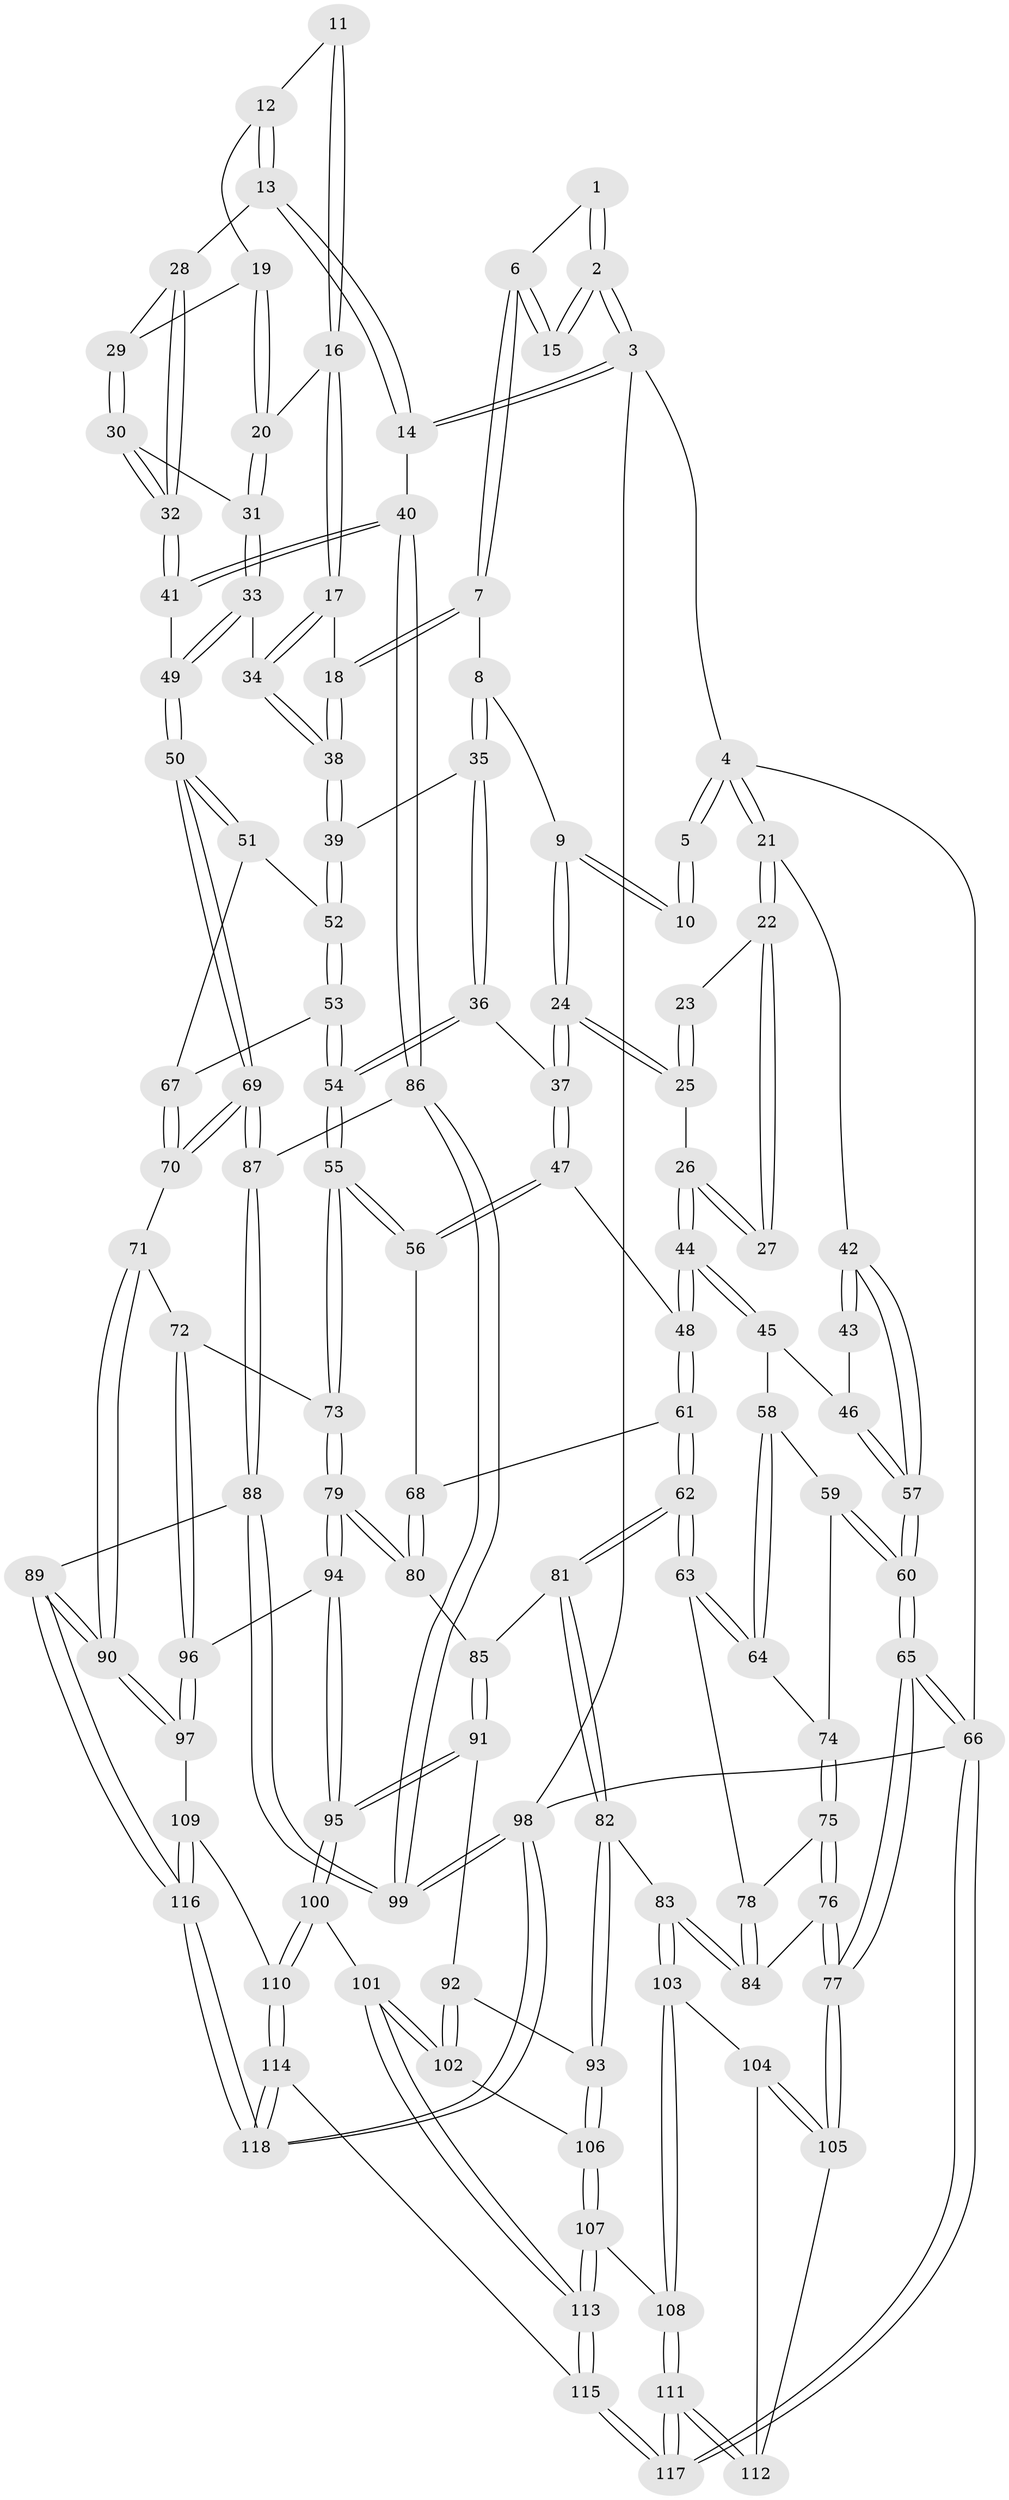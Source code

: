 // coarse degree distribution, {4: 0.44680851063829785, 8: 0.02127659574468085, 7: 0.02127659574468085, 2: 0.0851063829787234, 3: 0.1276595744680851, 1: 0.02127659574468085, 5: 0.2127659574468085, 6: 0.06382978723404255}
// Generated by graph-tools (version 1.1) at 2025/21/03/04/25 18:21:10]
// undirected, 118 vertices, 292 edges
graph export_dot {
graph [start="1"]
  node [color=gray90,style=filled];
  1 [pos="+1+0"];
  2 [pos="+1+0"];
  3 [pos="+1+0"];
  4 [pos="+0+0"];
  5 [pos="+0.4870583898398883+0"];
  6 [pos="+0.6963540111505169+0.11776017528602682"];
  7 [pos="+0.5888678499202031+0.15248391160951685"];
  8 [pos="+0.5686298180990119+0.14263040248488051"];
  9 [pos="+0.5282975345030895+0.11900190492677651"];
  10 [pos="+0.48717626630372474+0.037149288754861676"];
  11 [pos="+0.8299457569231279+0.1556080707850829"];
  12 [pos="+0.8456562462204998+0.17396018517249273"];
  13 [pos="+1+0.1553277891644243"];
  14 [pos="+1+0"];
  15 [pos="+0.8097244168643841+0.10103858061361534"];
  16 [pos="+0.7532185699995411+0.22281842967399368"];
  17 [pos="+0.6251359001288062+0.179220810478575"];
  18 [pos="+0.5994324730937606+0.16473229041460236"];
  19 [pos="+0.8359275422080171+0.24999789013060414"];
  20 [pos="+0.816324222258866+0.263365927494568"];
  21 [pos="+0+0"];
  22 [pos="+0+0.013847357709058873"];
  23 [pos="+0.295138694911242+0.11812700632780807"];
  24 [pos="+0.40631655818159784+0.3417857407657968"];
  25 [pos="+0.23628239036465515+0.23860950119544422"];
  26 [pos="+0.14972926973619527+0.2827654685231276"];
  27 [pos="+0.11935794938735104+0.2595113034453995"];
  28 [pos="+0.9646695090529241+0.23131549122194664"];
  29 [pos="+0.9337115413269149+0.24767915848257918"];
  30 [pos="+0.8946960298694999+0.3406799672979703"];
  31 [pos="+0.8101713486975315+0.34302952326355807"];
  32 [pos="+0.9372679042708341+0.3779083811377569"];
  33 [pos="+0.7935273346860601+0.36450841706021836"];
  34 [pos="+0.7728845375916649+0.3615764155227949"];
  35 [pos="+0.5596591029790237+0.4211066604672844"];
  36 [pos="+0.4486516999873561+0.4279944254687723"];
  37 [pos="+0.40017704803629706+0.3928395927975536"];
  38 [pos="+0.6533546825991126+0.3920992894608516"];
  39 [pos="+0.6328254250601721+0.43371946015497326"];
  40 [pos="+1+0.5437289857510721"];
  41 [pos="+1+0.5422436594615928"];
  42 [pos="+0+0.2954143901944311"];
  43 [pos="+0.032852849145068454+0.31768137168925464"];
  44 [pos="+0.17666775048083153+0.46131743280749404"];
  45 [pos="+0.08756535444146223+0.4790482398702519"];
  46 [pos="+0+0.46295376012354644"];
  47 [pos="+0.2780863823974747+0.46800606976503695"];
  48 [pos="+0.2043745361915597+0.4773990956746344"];
  49 [pos="+0.8531559184004691+0.5811171454863489"];
  50 [pos="+0.8329878572226519+0.5944783037591409"];
  51 [pos="+0.7214229470162022+0.5332188654140104"];
  52 [pos="+0.6468864632116942+0.4730099452130242"];
  53 [pos="+0.5344690512339989+0.5758340408388415"];
  54 [pos="+0.5026117226500202+0.5792329114159579"];
  55 [pos="+0.4624988181207977+0.6389692382932243"];
  56 [pos="+0.39309710906925865+0.6311733110180295"];
  57 [pos="+0+0.4671859327948587"];
  58 [pos="+0.06307669199425965+0.5634023102797178"];
  59 [pos="+0.015004705711210722+0.6367604327839678"];
  60 [pos="+0+0.6628476136152023"];
  61 [pos="+0.20199658100497533+0.6368030680264714"];
  62 [pos="+0.19821841117575895+0.6483752911971141"];
  63 [pos="+0.12495963095713325+0.6675269186715165"];
  64 [pos="+0.09364710414879336+0.6506696133930588"];
  65 [pos="+0+0.8249436303701273"];
  66 [pos="+0+1"];
  67 [pos="+0.5845498809841025+0.6027915266313127"];
  68 [pos="+0.36627156187451576+0.651904626532056"];
  69 [pos="+0.800457968746157+0.6582091851227169"];
  70 [pos="+0.6595866944011276+0.6882486246288811"];
  71 [pos="+0.6376604284879936+0.7064625148380368"];
  72 [pos="+0.6143679218443934+0.717877453393209"];
  73 [pos="+0.47164668900151124+0.6649424864768736"];
  74 [pos="+0.03129255989583805+0.6487011262602249"];
  75 [pos="+0.04623097385450961+0.7036060343507893"];
  76 [pos="+0.010133478002174711+0.7770037124633596"];
  77 [pos="+0+0.8234653484886295"];
  78 [pos="+0.11066352469030846+0.6852337680799935"];
  79 [pos="+0.4546340936807295+0.8048982350204607"];
  80 [pos="+0.3279954306942221+0.7309939023010246"];
  81 [pos="+0.21346280986200722+0.6988200936987047"];
  82 [pos="+0.18798222329999487+0.7929329066434576"];
  83 [pos="+0.13320067509655958+0.8025908096425166"];
  84 [pos="+0.0901670594362176+0.7801107746435992"];
  85 [pos="+0.3207458459960544+0.7340535355194056"];
  86 [pos="+1+0.7280274475474069"];
  87 [pos="+0.8173765386414257+0.8290758810565424"];
  88 [pos="+0.8133443258818877+0.8522495428929819"];
  89 [pos="+0.7464925604809872+0.9327839616187037"];
  90 [pos="+0.6846483458153096+0.8937296018184981"];
  91 [pos="+0.30470269046078935+0.793412933554136"];
  92 [pos="+0.2908179996403801+0.8100854778746321"];
  93 [pos="+0.20804149541536712+0.8150430611092722"];
  94 [pos="+0.45814458282593296+0.8185033371798626"];
  95 [pos="+0.44511449159966915+0.8377506348123065"];
  96 [pos="+0.5565094997092047+0.8259513387946524"];
  97 [pos="+0.5864974208336189+0.853639647814424"];
  98 [pos="+1+1"];
  99 [pos="+1+1"];
  100 [pos="+0.4244472456687771+0.8825282409839963"];
  101 [pos="+0.3466989144362666+0.8970901891403562"];
  102 [pos="+0.33204500316043273+0.8861374241035908"];
  103 [pos="+0.10102375635397036+0.8880960535600543"];
  104 [pos="+0.08248435117749384+0.8861768978691176"];
  105 [pos="+0+0.8424765441868528"];
  106 [pos="+0.21731819944424494+0.8771105767060791"];
  107 [pos="+0.20379682731240797+0.9217580640179939"];
  108 [pos="+0.14038615605779323+0.9548048819391172"];
  109 [pos="+0.5407206767334164+0.9493592967771454"];
  110 [pos="+0.4601386302519778+0.9790946602869451"];
  111 [pos="+0.10579382981464383+1"];
  112 [pos="+0.04166914380639404+0.9430660260705972"];
  113 [pos="+0.2900070421695126+0.9809953941512358"];
  114 [pos="+0.4362230372082076+1"];
  115 [pos="+0.3273941642724818+1"];
  116 [pos="+0.73458179548716+1"];
  117 [pos="+0.044780966054170056+1"];
  118 [pos="+0.7457369295945088+1"];
  1 -- 2;
  1 -- 2;
  1 -- 6;
  2 -- 3;
  2 -- 3;
  2 -- 15;
  2 -- 15;
  3 -- 4;
  3 -- 14;
  3 -- 14;
  3 -- 98;
  4 -- 5;
  4 -- 5;
  4 -- 21;
  4 -- 21;
  4 -- 66;
  5 -- 10;
  5 -- 10;
  6 -- 7;
  6 -- 7;
  6 -- 15;
  6 -- 15;
  7 -- 8;
  7 -- 18;
  7 -- 18;
  8 -- 9;
  8 -- 35;
  8 -- 35;
  9 -- 10;
  9 -- 10;
  9 -- 24;
  9 -- 24;
  11 -- 12;
  11 -- 16;
  11 -- 16;
  12 -- 13;
  12 -- 13;
  12 -- 19;
  13 -- 14;
  13 -- 14;
  13 -- 28;
  14 -- 40;
  16 -- 17;
  16 -- 17;
  16 -- 20;
  17 -- 18;
  17 -- 34;
  17 -- 34;
  18 -- 38;
  18 -- 38;
  19 -- 20;
  19 -- 20;
  19 -- 29;
  20 -- 31;
  20 -- 31;
  21 -- 22;
  21 -- 22;
  21 -- 42;
  22 -- 23;
  22 -- 27;
  22 -- 27;
  23 -- 25;
  23 -- 25;
  24 -- 25;
  24 -- 25;
  24 -- 37;
  24 -- 37;
  25 -- 26;
  26 -- 27;
  26 -- 27;
  26 -- 44;
  26 -- 44;
  28 -- 29;
  28 -- 32;
  28 -- 32;
  29 -- 30;
  29 -- 30;
  30 -- 31;
  30 -- 32;
  30 -- 32;
  31 -- 33;
  31 -- 33;
  32 -- 41;
  32 -- 41;
  33 -- 34;
  33 -- 49;
  33 -- 49;
  34 -- 38;
  34 -- 38;
  35 -- 36;
  35 -- 36;
  35 -- 39;
  36 -- 37;
  36 -- 54;
  36 -- 54;
  37 -- 47;
  37 -- 47;
  38 -- 39;
  38 -- 39;
  39 -- 52;
  39 -- 52;
  40 -- 41;
  40 -- 41;
  40 -- 86;
  40 -- 86;
  41 -- 49;
  42 -- 43;
  42 -- 43;
  42 -- 57;
  42 -- 57;
  43 -- 46;
  44 -- 45;
  44 -- 45;
  44 -- 48;
  44 -- 48;
  45 -- 46;
  45 -- 58;
  46 -- 57;
  46 -- 57;
  47 -- 48;
  47 -- 56;
  47 -- 56;
  48 -- 61;
  48 -- 61;
  49 -- 50;
  49 -- 50;
  50 -- 51;
  50 -- 51;
  50 -- 69;
  50 -- 69;
  51 -- 52;
  51 -- 67;
  52 -- 53;
  52 -- 53;
  53 -- 54;
  53 -- 54;
  53 -- 67;
  54 -- 55;
  54 -- 55;
  55 -- 56;
  55 -- 56;
  55 -- 73;
  55 -- 73;
  56 -- 68;
  57 -- 60;
  57 -- 60;
  58 -- 59;
  58 -- 64;
  58 -- 64;
  59 -- 60;
  59 -- 60;
  59 -- 74;
  60 -- 65;
  60 -- 65;
  61 -- 62;
  61 -- 62;
  61 -- 68;
  62 -- 63;
  62 -- 63;
  62 -- 81;
  62 -- 81;
  63 -- 64;
  63 -- 64;
  63 -- 78;
  64 -- 74;
  65 -- 66;
  65 -- 66;
  65 -- 77;
  65 -- 77;
  66 -- 117;
  66 -- 117;
  66 -- 98;
  67 -- 70;
  67 -- 70;
  68 -- 80;
  68 -- 80;
  69 -- 70;
  69 -- 70;
  69 -- 87;
  69 -- 87;
  70 -- 71;
  71 -- 72;
  71 -- 90;
  71 -- 90;
  72 -- 73;
  72 -- 96;
  72 -- 96;
  73 -- 79;
  73 -- 79;
  74 -- 75;
  74 -- 75;
  75 -- 76;
  75 -- 76;
  75 -- 78;
  76 -- 77;
  76 -- 77;
  76 -- 84;
  77 -- 105;
  77 -- 105;
  78 -- 84;
  78 -- 84;
  79 -- 80;
  79 -- 80;
  79 -- 94;
  79 -- 94;
  80 -- 85;
  81 -- 82;
  81 -- 82;
  81 -- 85;
  82 -- 83;
  82 -- 93;
  82 -- 93;
  83 -- 84;
  83 -- 84;
  83 -- 103;
  83 -- 103;
  85 -- 91;
  85 -- 91;
  86 -- 87;
  86 -- 99;
  86 -- 99;
  87 -- 88;
  87 -- 88;
  88 -- 89;
  88 -- 99;
  88 -- 99;
  89 -- 90;
  89 -- 90;
  89 -- 116;
  89 -- 116;
  90 -- 97;
  90 -- 97;
  91 -- 92;
  91 -- 95;
  91 -- 95;
  92 -- 93;
  92 -- 102;
  92 -- 102;
  93 -- 106;
  93 -- 106;
  94 -- 95;
  94 -- 95;
  94 -- 96;
  95 -- 100;
  95 -- 100;
  96 -- 97;
  96 -- 97;
  97 -- 109;
  98 -- 99;
  98 -- 99;
  98 -- 118;
  98 -- 118;
  100 -- 101;
  100 -- 110;
  100 -- 110;
  101 -- 102;
  101 -- 102;
  101 -- 113;
  101 -- 113;
  102 -- 106;
  103 -- 104;
  103 -- 108;
  103 -- 108;
  104 -- 105;
  104 -- 105;
  104 -- 112;
  105 -- 112;
  106 -- 107;
  106 -- 107;
  107 -- 108;
  107 -- 113;
  107 -- 113;
  108 -- 111;
  108 -- 111;
  109 -- 110;
  109 -- 116;
  109 -- 116;
  110 -- 114;
  110 -- 114;
  111 -- 112;
  111 -- 112;
  111 -- 117;
  111 -- 117;
  113 -- 115;
  113 -- 115;
  114 -- 115;
  114 -- 118;
  114 -- 118;
  115 -- 117;
  115 -- 117;
  116 -- 118;
  116 -- 118;
}
